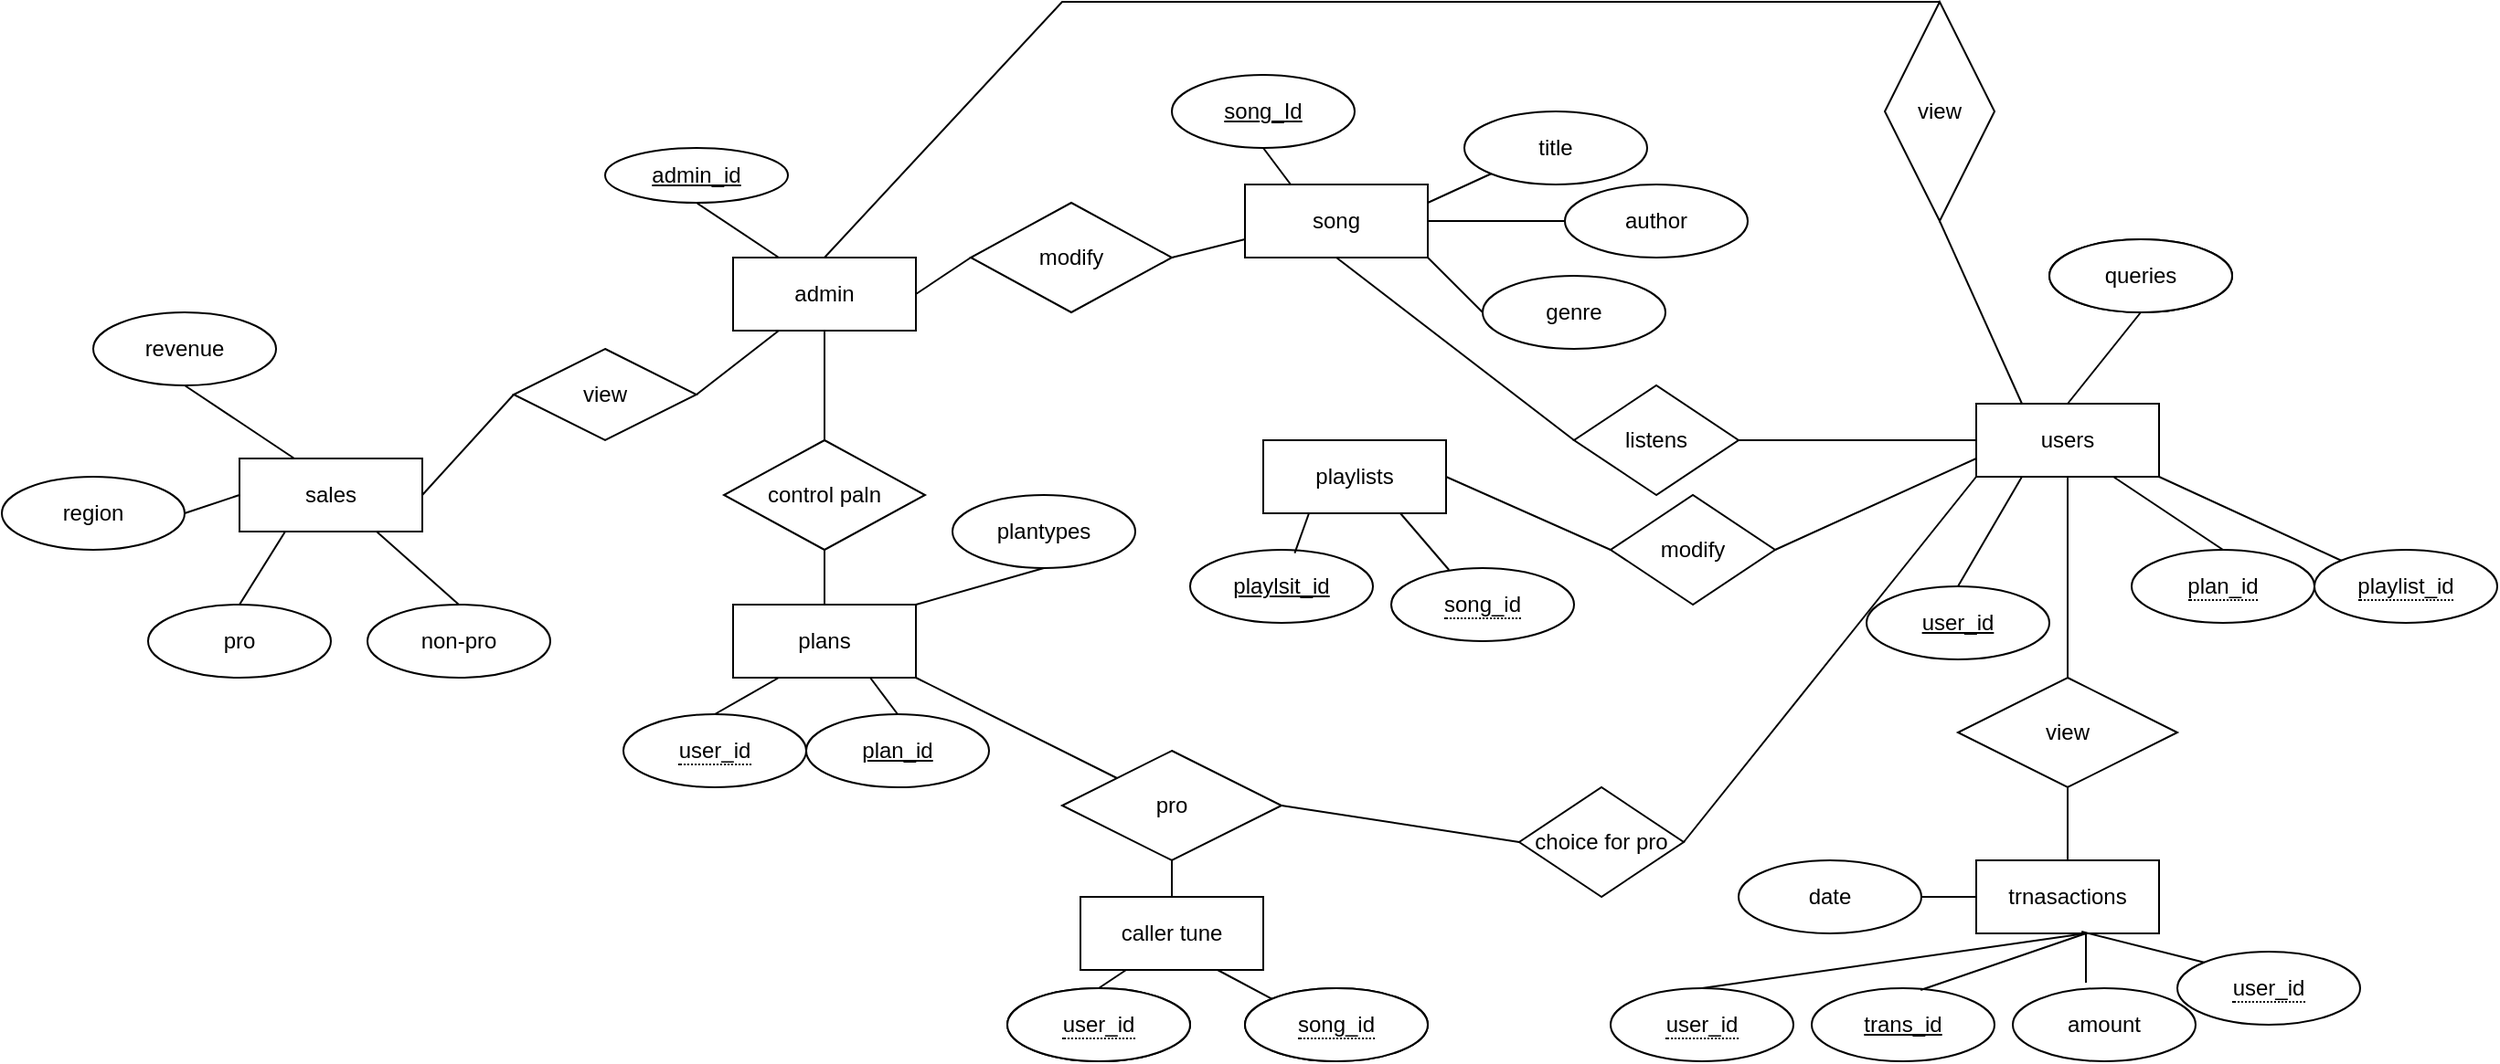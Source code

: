 <mxfile>
    <diagram id="R2lEEEUBdFMjLlhIrx00" name="Page-1">
        <mxGraphModel dx="1390" dy="634" grid="1" gridSize="10" guides="1" tooltips="1" connect="1" arrows="1" fold="1" page="1" pageScale="1" pageWidth="850" pageHeight="1100" math="0" shadow="0" extFonts="Permanent Marker^https://fonts.googleapis.com/css?family=Permanent+Marker">
            <root>
                <mxCell id="0"/>
                <mxCell id="1" parent="0"/>
                <mxCell id="4D6LIFbAbInJk1D6XjsG-1" value="song" style="whiteSpace=wrap;html=1;align=center;" parent="1" vertex="1">
                    <mxGeometry x="690" y="210" width="100" height="40" as="geometry"/>
                </mxCell>
                <mxCell id="4D6LIFbAbInJk1D6XjsG-2" value="song_Id" style="ellipse;whiteSpace=wrap;html=1;align=center;fontStyle=4;" parent="1" vertex="1">
                    <mxGeometry x="650" y="150" width="100" height="40" as="geometry"/>
                </mxCell>
                <mxCell id="4D6LIFbAbInJk1D6XjsG-3" value="admin" style="whiteSpace=wrap;html=1;align=center;" parent="1" vertex="1">
                    <mxGeometry x="410" y="250" width="100" height="40" as="geometry"/>
                </mxCell>
                <mxCell id="4D6LIFbAbInJk1D6XjsG-4" value="admin_id" style="ellipse;whiteSpace=wrap;html=1;align=center;fontStyle=4;" parent="1" vertex="1">
                    <mxGeometry x="340" y="190" width="100" height="30" as="geometry"/>
                </mxCell>
                <mxCell id="4D6LIFbAbInJk1D6XjsG-5" value="" style="endArrow=none;html=1;rounded=0;entryX=0.5;entryY=1;entryDx=0;entryDy=0;exitX=0.25;exitY=0;exitDx=0;exitDy=0;" parent="1" source="4D6LIFbAbInJk1D6XjsG-3" target="4D6LIFbAbInJk1D6XjsG-4" edge="1">
                    <mxGeometry relative="1" as="geometry">
                        <mxPoint x="280" y="270" as="sourcePoint"/>
                        <mxPoint x="500" y="300" as="targetPoint"/>
                    </mxGeometry>
                </mxCell>
                <mxCell id="4D6LIFbAbInJk1D6XjsG-6" value="view" style="shape=rhombus;perimeter=rhombusPerimeter;whiteSpace=wrap;html=1;align=center;" parent="1" vertex="1">
                    <mxGeometry x="290" y="300" width="100" height="50" as="geometry"/>
                </mxCell>
                <mxCell id="4D6LIFbAbInJk1D6XjsG-7" value="" style="endArrow=none;html=1;rounded=0;entryX=0.25;entryY=1;entryDx=0;entryDy=0;exitX=1;exitY=0.5;exitDx=0;exitDy=0;" parent="1" source="4D6LIFbAbInJk1D6XjsG-6" target="4D6LIFbAbInJk1D6XjsG-3" edge="1">
                    <mxGeometry relative="1" as="geometry">
                        <mxPoint x="300" y="365" as="sourcePoint"/>
                        <mxPoint x="460" y="365" as="targetPoint"/>
                    </mxGeometry>
                </mxCell>
                <mxCell id="4D6LIFbAbInJk1D6XjsG-9" value="sales" style="whiteSpace=wrap;html=1;align=center;" parent="1" vertex="1">
                    <mxGeometry x="140" y="360" width="100" height="40" as="geometry"/>
                </mxCell>
                <mxCell id="4D6LIFbAbInJk1D6XjsG-10" value="" style="endArrow=none;html=1;rounded=0;entryX=0;entryY=0.5;entryDx=0;entryDy=0;exitX=1;exitY=0.5;exitDx=0;exitDy=0;" parent="1" source="4D6LIFbAbInJk1D6XjsG-9" target="4D6LIFbAbInJk1D6XjsG-6" edge="1">
                    <mxGeometry relative="1" as="geometry">
                        <mxPoint x="180" y="290" as="sourcePoint"/>
                        <mxPoint x="340" y="290" as="targetPoint"/>
                    </mxGeometry>
                </mxCell>
                <mxCell id="4D6LIFbAbInJk1D6XjsG-11" value="revenue" style="ellipse;whiteSpace=wrap;html=1;align=center;" parent="1" vertex="1">
                    <mxGeometry x="60" y="280" width="100" height="40" as="geometry"/>
                </mxCell>
                <mxCell id="4D6LIFbAbInJk1D6XjsG-12" value="" style="endArrow=none;html=1;rounded=0;exitX=0.5;exitY=1;exitDx=0;exitDy=0;" parent="1" source="4D6LIFbAbInJk1D6XjsG-11" edge="1">
                    <mxGeometry relative="1" as="geometry">
                        <mxPoint x="10" y="360" as="sourcePoint"/>
                        <mxPoint x="170" y="360" as="targetPoint"/>
                    </mxGeometry>
                </mxCell>
                <mxCell id="4D6LIFbAbInJk1D6XjsG-14" value="region" style="ellipse;whiteSpace=wrap;html=1;align=center;" parent="1" vertex="1">
                    <mxGeometry x="10" y="370" width="100" height="40" as="geometry"/>
                </mxCell>
                <mxCell id="4D6LIFbAbInJk1D6XjsG-15" value="" style="endArrow=none;html=1;rounded=0;exitX=1;exitY=0.5;exitDx=0;exitDy=0;entryX=0;entryY=0.5;entryDx=0;entryDy=0;" parent="1" source="4D6LIFbAbInJk1D6XjsG-14" target="4D6LIFbAbInJk1D6XjsG-9" edge="1">
                    <mxGeometry relative="1" as="geometry">
                        <mxPoint x="40" y="440" as="sourcePoint"/>
                        <mxPoint x="130" y="350" as="targetPoint"/>
                    </mxGeometry>
                </mxCell>
                <mxCell id="4D6LIFbAbInJk1D6XjsG-16" value="pro" style="ellipse;whiteSpace=wrap;html=1;align=center;" parent="1" vertex="1">
                    <mxGeometry x="90" y="440" width="100" height="40" as="geometry"/>
                </mxCell>
                <mxCell id="4D6LIFbAbInJk1D6XjsG-17" value="non-pro" style="ellipse;whiteSpace=wrap;html=1;align=center;" parent="1" vertex="1">
                    <mxGeometry x="210" y="440" width="100" height="40" as="geometry"/>
                </mxCell>
                <mxCell id="4D6LIFbAbInJk1D6XjsG-18" value="" style="endArrow=none;html=1;rounded=0;entryX=0.5;entryY=0;entryDx=0;entryDy=0;exitX=0.25;exitY=1;exitDx=0;exitDy=0;" parent="1" source="4D6LIFbAbInJk1D6XjsG-9" target="4D6LIFbAbInJk1D6XjsG-16" edge="1">
                    <mxGeometry relative="1" as="geometry">
                        <mxPoint x="-20" y="460" as="sourcePoint"/>
                        <mxPoint x="140" y="460" as="targetPoint"/>
                    </mxGeometry>
                </mxCell>
                <mxCell id="4D6LIFbAbInJk1D6XjsG-19" value="" style="endArrow=none;html=1;rounded=0;entryX=0.75;entryY=1;entryDx=0;entryDy=0;exitX=0.5;exitY=0;exitDx=0;exitDy=0;" parent="1" source="4D6LIFbAbInJk1D6XjsG-17" target="4D6LIFbAbInJk1D6XjsG-9" edge="1">
                    <mxGeometry relative="1" as="geometry">
                        <mxPoint x="50" y="500" as="sourcePoint"/>
                        <mxPoint x="210" y="500" as="targetPoint"/>
                    </mxGeometry>
                </mxCell>
                <mxCell id="4D6LIFbAbInJk1D6XjsG-20" value="control paln" style="shape=rhombus;perimeter=rhombusPerimeter;whiteSpace=wrap;html=1;align=center;" parent="1" vertex="1">
                    <mxGeometry x="405" y="350" width="110" height="60" as="geometry"/>
                </mxCell>
                <mxCell id="4D6LIFbAbInJk1D6XjsG-21" value="" style="endArrow=none;html=1;rounded=0;entryX=0.5;entryY=1;entryDx=0;entryDy=0;exitX=0.5;exitY=0;exitDx=0;exitDy=0;" parent="1" source="4D6LIFbAbInJk1D6XjsG-20" target="4D6LIFbAbInJk1D6XjsG-3" edge="1">
                    <mxGeometry relative="1" as="geometry">
                        <mxPoint x="340" y="480" as="sourcePoint"/>
                        <mxPoint x="500" y="480" as="targetPoint"/>
                    </mxGeometry>
                </mxCell>
                <mxCell id="4D6LIFbAbInJk1D6XjsG-22" value="plans" style="whiteSpace=wrap;html=1;align=center;" parent="1" vertex="1">
                    <mxGeometry x="410" y="440" width="100" height="40" as="geometry"/>
                </mxCell>
                <mxCell id="4D6LIFbAbInJk1D6XjsG-23" value="" style="endArrow=none;html=1;rounded=0;exitX=0.5;exitY=1;exitDx=0;exitDy=0;entryX=0.5;entryY=0;entryDx=0;entryDy=0;" parent="1" source="4D6LIFbAbInJk1D6XjsG-20" target="4D6LIFbAbInJk1D6XjsG-22" edge="1">
                    <mxGeometry relative="1" as="geometry">
                        <mxPoint x="310" y="440" as="sourcePoint"/>
                        <mxPoint x="470" y="440" as="targetPoint"/>
                    </mxGeometry>
                </mxCell>
                <mxCell id="4D6LIFbAbInJk1D6XjsG-24" value="&lt;span style=&quot;border-bottom: 1px dotted&quot;&gt;user_id&lt;/span&gt;" style="ellipse;whiteSpace=wrap;html=1;align=center;" parent="1" vertex="1">
                    <mxGeometry x="350" y="500" width="100" height="40" as="geometry"/>
                </mxCell>
                <mxCell id="4D6LIFbAbInJk1D6XjsG-25" value="plan_id" style="ellipse;whiteSpace=wrap;html=1;align=center;fontStyle=4;" parent="1" vertex="1">
                    <mxGeometry x="450" y="500" width="100" height="40" as="geometry"/>
                </mxCell>
                <mxCell id="4D6LIFbAbInJk1D6XjsG-26" value="" style="endArrow=none;html=1;rounded=0;entryX=0.5;entryY=0;entryDx=0;entryDy=0;exitX=0.25;exitY=1;exitDx=0;exitDy=0;" parent="1" source="4D6LIFbAbInJk1D6XjsG-22" target="4D6LIFbAbInJk1D6XjsG-24" edge="1">
                    <mxGeometry relative="1" as="geometry">
                        <mxPoint x="160" y="550" as="sourcePoint"/>
                        <mxPoint x="320" y="550" as="targetPoint"/>
                    </mxGeometry>
                </mxCell>
                <mxCell id="4D6LIFbAbInJk1D6XjsG-27" value="" style="endArrow=none;html=1;rounded=0;exitX=0.75;exitY=1;exitDx=0;exitDy=0;entryX=0.5;entryY=0;entryDx=0;entryDy=0;" parent="1" source="4D6LIFbAbInJk1D6XjsG-22" target="4D6LIFbAbInJk1D6XjsG-25" edge="1">
                    <mxGeometry relative="1" as="geometry">
                        <mxPoint x="680" y="490" as="sourcePoint"/>
                        <mxPoint x="840" y="490" as="targetPoint"/>
                    </mxGeometry>
                </mxCell>
                <mxCell id="4D6LIFbAbInJk1D6XjsG-28" value="plantypes" style="ellipse;whiteSpace=wrap;html=1;align=center;" parent="1" vertex="1">
                    <mxGeometry x="530" y="380" width="100" height="40" as="geometry"/>
                </mxCell>
                <mxCell id="4D6LIFbAbInJk1D6XjsG-29" value="" style="endArrow=none;html=1;rounded=0;exitX=1;exitY=0;exitDx=0;exitDy=0;entryX=0.5;entryY=1;entryDx=0;entryDy=0;" parent="1" source="4D6LIFbAbInJk1D6XjsG-22" target="4D6LIFbAbInJk1D6XjsG-28" edge="1">
                    <mxGeometry relative="1" as="geometry">
                        <mxPoint x="510" y="460" as="sourcePoint"/>
                        <mxPoint x="670" y="460" as="targetPoint"/>
                    </mxGeometry>
                </mxCell>
                <mxCell id="4D6LIFbAbInJk1D6XjsG-32" value="" style="endArrow=none;html=1;rounded=0;exitX=1;exitY=1;exitDx=0;exitDy=0;" parent="1" source="4D6LIFbAbInJk1D6XjsG-22" target="4D6LIFbAbInJk1D6XjsG-33" edge="1">
                    <mxGeometry relative="1" as="geometry">
                        <mxPoint x="510" y="560" as="sourcePoint"/>
                        <mxPoint x="650" y="550" as="targetPoint"/>
                    </mxGeometry>
                </mxCell>
                <mxCell id="4D6LIFbAbInJk1D6XjsG-33" value="pro" style="shape=rhombus;perimeter=rhombusPerimeter;whiteSpace=wrap;html=1;align=center;" parent="1" vertex="1">
                    <mxGeometry x="590" y="520" width="120" height="60" as="geometry"/>
                </mxCell>
                <mxCell id="4D6LIFbAbInJk1D6XjsG-34" value="" style="endArrow=none;html=1;rounded=0;exitX=0.5;exitY=1;exitDx=0;exitDy=0;" parent="1" source="4D6LIFbAbInJk1D6XjsG-33" edge="1">
                    <mxGeometry relative="1" as="geometry">
                        <mxPoint x="590" y="620" as="sourcePoint"/>
                        <mxPoint x="650" y="600" as="targetPoint"/>
                    </mxGeometry>
                </mxCell>
                <mxCell id="4D6LIFbAbInJk1D6XjsG-35" value="caller tune" style="whiteSpace=wrap;html=1;align=center;" parent="1" vertex="1">
                    <mxGeometry x="600" y="600" width="100" height="40" as="geometry"/>
                </mxCell>
                <mxCell id="4D6LIFbAbInJk1D6XjsG-36" value="Attribute" style="ellipse;whiteSpace=wrap;html=1;align=center;" parent="1" vertex="1">
                    <mxGeometry x="560" y="650" width="100" height="40" as="geometry"/>
                </mxCell>
                <mxCell id="4D6LIFbAbInJk1D6XjsG-37" value="Attribute" style="ellipse;whiteSpace=wrap;html=1;align=center;" parent="1" vertex="1">
                    <mxGeometry x="690" y="650" width="100" height="40" as="geometry"/>
                </mxCell>
                <mxCell id="4D6LIFbAbInJk1D6XjsG-38" value="" style="endArrow=none;html=1;rounded=0;entryX=0.25;entryY=1;entryDx=0;entryDy=0;exitX=0.5;exitY=0;exitDx=0;exitDy=0;" parent="1" source="4D6LIFbAbInJk1D6XjsG-36" target="4D6LIFbAbInJk1D6XjsG-35" edge="1">
                    <mxGeometry relative="1" as="geometry">
                        <mxPoint x="280" y="630" as="sourcePoint"/>
                        <mxPoint x="440" y="630" as="targetPoint"/>
                    </mxGeometry>
                </mxCell>
                <mxCell id="4D6LIFbAbInJk1D6XjsG-39" value="" style="endArrow=none;html=1;rounded=0;entryX=0.75;entryY=1;entryDx=0;entryDy=0;exitX=0;exitY=0;exitDx=0;exitDy=0;" parent="1" source="4D6LIFbAbInJk1D6XjsG-37" target="4D6LIFbAbInJk1D6XjsG-35" edge="1">
                    <mxGeometry relative="1" as="geometry">
                        <mxPoint x="150" y="620" as="sourcePoint"/>
                        <mxPoint x="310" y="620" as="targetPoint"/>
                    </mxGeometry>
                </mxCell>
                <mxCell id="4D6LIFbAbInJk1D6XjsG-40" value="&lt;span style=&quot;border-bottom: 1px dotted&quot;&gt;user_id&lt;/span&gt;" style="ellipse;whiteSpace=wrap;html=1;align=center;" parent="1" vertex="1">
                    <mxGeometry x="560" y="650" width="100" height="40" as="geometry"/>
                </mxCell>
                <mxCell id="4D6LIFbAbInJk1D6XjsG-41" value="&lt;span style=&quot;border-bottom: 1px dotted&quot;&gt;song_id&lt;/span&gt;" style="ellipse;whiteSpace=wrap;html=1;align=center;" parent="1" vertex="1">
                    <mxGeometry x="690" y="650" width="100" height="40" as="geometry"/>
                </mxCell>
                <mxCell id="4D6LIFbAbInJk1D6XjsG-42" value="modify" style="shape=rhombus;perimeter=rhombusPerimeter;whiteSpace=wrap;html=1;align=center;" parent="1" vertex="1">
                    <mxGeometry x="540" y="220" width="110" height="60" as="geometry"/>
                </mxCell>
                <mxCell id="4D6LIFbAbInJk1D6XjsG-43" value="" style="endArrow=none;html=1;rounded=0;entryX=0;entryY=0.5;entryDx=0;entryDy=0;exitX=1;exitY=0.5;exitDx=0;exitDy=0;" parent="1" source="4D6LIFbAbInJk1D6XjsG-3" target="4D6LIFbAbInJk1D6XjsG-42" edge="1">
                    <mxGeometry relative="1" as="geometry">
                        <mxPoint x="500" y="340" as="sourcePoint"/>
                        <mxPoint x="660" y="340" as="targetPoint"/>
                    </mxGeometry>
                </mxCell>
                <mxCell id="4D6LIFbAbInJk1D6XjsG-44" value="" style="endArrow=none;html=1;rounded=0;entryX=0;entryY=0.75;entryDx=0;entryDy=0;exitX=1;exitY=0.5;exitDx=0;exitDy=0;" parent="1" source="4D6LIFbAbInJk1D6XjsG-42" target="4D6LIFbAbInJk1D6XjsG-1" edge="1">
                    <mxGeometry relative="1" as="geometry">
                        <mxPoint x="560" y="320" as="sourcePoint"/>
                        <mxPoint x="720" y="320" as="targetPoint"/>
                    </mxGeometry>
                </mxCell>
                <mxCell id="4D6LIFbAbInJk1D6XjsG-45" value="" style="endArrow=none;html=1;rounded=0;entryX=0.5;entryY=1;entryDx=0;entryDy=0;exitX=0.25;exitY=0;exitDx=0;exitDy=0;" parent="1" source="4D6LIFbAbInJk1D6XjsG-1" target="4D6LIFbAbInJk1D6XjsG-2" edge="1">
                    <mxGeometry relative="1" as="geometry">
                        <mxPoint x="630" y="320" as="sourcePoint"/>
                        <mxPoint x="790" y="320" as="targetPoint"/>
                    </mxGeometry>
                </mxCell>
                <mxCell id="4D6LIFbAbInJk1D6XjsG-46" value="title" style="ellipse;whiteSpace=wrap;html=1;align=center;" parent="1" vertex="1">
                    <mxGeometry x="810" y="170" width="100" height="40" as="geometry"/>
                </mxCell>
                <mxCell id="4D6LIFbAbInJk1D6XjsG-48" value="" style="endArrow=none;html=1;rounded=0;exitX=1;exitY=0.25;exitDx=0;exitDy=0;entryX=0;entryY=1;entryDx=0;entryDy=0;" parent="1" source="4D6LIFbAbInJk1D6XjsG-1" target="4D6LIFbAbInJk1D6XjsG-46" edge="1">
                    <mxGeometry relative="1" as="geometry">
                        <mxPoint x="740" y="90" as="sourcePoint"/>
                        <mxPoint x="900" y="90" as="targetPoint"/>
                    </mxGeometry>
                </mxCell>
                <mxCell id="4D6LIFbAbInJk1D6XjsG-49" value="author" style="ellipse;whiteSpace=wrap;html=1;align=center;" parent="1" vertex="1">
                    <mxGeometry x="865" y="210" width="100" height="40" as="geometry"/>
                </mxCell>
                <mxCell id="4D6LIFbAbInJk1D6XjsG-50" value="genre" style="ellipse;whiteSpace=wrap;html=1;align=center;" parent="1" vertex="1">
                    <mxGeometry x="820" y="260" width="100" height="40" as="geometry"/>
                </mxCell>
                <mxCell id="4D6LIFbAbInJk1D6XjsG-51" value="" style="endArrow=none;html=1;rounded=0;entryX=0;entryY=0.5;entryDx=0;entryDy=0;exitX=1;exitY=0.5;exitDx=0;exitDy=0;" parent="1" source="4D6LIFbAbInJk1D6XjsG-1" target="4D6LIFbAbInJk1D6XjsG-49" edge="1">
                    <mxGeometry relative="1" as="geometry">
                        <mxPoint x="660" y="350" as="sourcePoint"/>
                        <mxPoint x="820" y="350" as="targetPoint"/>
                    </mxGeometry>
                </mxCell>
                <mxCell id="4D6LIFbAbInJk1D6XjsG-52" value="" style="endArrow=none;html=1;rounded=0;entryX=0;entryY=0.5;entryDx=0;entryDy=0;exitX=1;exitY=1;exitDx=0;exitDy=0;" parent="1" source="4D6LIFbAbInJk1D6XjsG-1" target="4D6LIFbAbInJk1D6XjsG-50" edge="1">
                    <mxGeometry relative="1" as="geometry">
                        <mxPoint x="610" y="340" as="sourcePoint"/>
                        <mxPoint x="770" y="340" as="targetPoint"/>
                    </mxGeometry>
                </mxCell>
                <mxCell id="4D6LIFbAbInJk1D6XjsG-53" value="listens" style="shape=rhombus;perimeter=rhombusPerimeter;whiteSpace=wrap;html=1;align=center;direction=west;" parent="1" vertex="1">
                    <mxGeometry x="870" y="320" width="90" height="60" as="geometry"/>
                </mxCell>
                <mxCell id="4D6LIFbAbInJk1D6XjsG-54" value="" style="endArrow=none;html=1;rounded=0;entryX=0.5;entryY=1;entryDx=0;entryDy=0;exitX=1;exitY=0.5;exitDx=0;exitDy=0;" parent="1" source="4D6LIFbAbInJk1D6XjsG-53" target="4D6LIFbAbInJk1D6XjsG-1" edge="1">
                    <mxGeometry relative="1" as="geometry">
                        <mxPoint x="720" y="300" as="sourcePoint"/>
                        <mxPoint x="840" y="410" as="targetPoint"/>
                    </mxGeometry>
                </mxCell>
                <mxCell id="4D6LIFbAbInJk1D6XjsG-55" value="users" style="whiteSpace=wrap;html=1;align=center;" parent="1" vertex="1">
                    <mxGeometry x="1090" y="330" width="100" height="40" as="geometry"/>
                </mxCell>
                <mxCell id="4D6LIFbAbInJk1D6XjsG-56" value="" style="endArrow=none;html=1;rounded=0;entryX=0;entryY=0.5;entryDx=0;entryDy=0;exitX=0;exitY=0.5;exitDx=0;exitDy=0;" parent="1" source="4D6LIFbAbInJk1D6XjsG-53" target="4D6LIFbAbInJk1D6XjsG-55" edge="1">
                    <mxGeometry relative="1" as="geometry">
                        <mxPoint x="740" y="400" as="sourcePoint"/>
                        <mxPoint x="900" y="400" as="targetPoint"/>
                    </mxGeometry>
                </mxCell>
                <mxCell id="4D6LIFbAbInJk1D6XjsG-57" value="modify" style="shape=rhombus;perimeter=rhombusPerimeter;whiteSpace=wrap;html=1;align=center;direction=west;" parent="1" vertex="1">
                    <mxGeometry x="890" y="380" width="90" height="60" as="geometry"/>
                </mxCell>
                <mxCell id="4D6LIFbAbInJk1D6XjsG-58" value="" style="endArrow=none;html=1;rounded=0;entryX=0;entryY=0.75;entryDx=0;entryDy=0;exitX=0;exitY=0.5;exitDx=0;exitDy=0;" parent="1" source="4D6LIFbAbInJk1D6XjsG-57" target="4D6LIFbAbInJk1D6XjsG-55" edge="1">
                    <mxGeometry relative="1" as="geometry">
                        <mxPoint x="770" y="460" as="sourcePoint"/>
                        <mxPoint x="1040" y="410" as="targetPoint"/>
                    </mxGeometry>
                </mxCell>
                <mxCell id="4D6LIFbAbInJk1D6XjsG-59" value="playlists" style="whiteSpace=wrap;html=1;align=center;" parent="1" vertex="1">
                    <mxGeometry x="700" y="350" width="100" height="40" as="geometry"/>
                </mxCell>
                <mxCell id="4D6LIFbAbInJk1D6XjsG-60" value="" style="endArrow=none;html=1;rounded=0;entryX=1;entryY=0.5;entryDx=0;entryDy=0;exitX=1;exitY=0.5;exitDx=0;exitDy=0;" parent="1" source="4D6LIFbAbInJk1D6XjsG-59" target="4D6LIFbAbInJk1D6XjsG-57" edge="1">
                    <mxGeometry relative="1" as="geometry">
                        <mxPoint x="720" y="460" as="sourcePoint"/>
                        <mxPoint x="880" y="460" as="targetPoint"/>
                    </mxGeometry>
                </mxCell>
                <mxCell id="4D6LIFbAbInJk1D6XjsG-61" value="playlsit_id" style="ellipse;whiteSpace=wrap;html=1;align=center;fontStyle=4;" parent="1" vertex="1">
                    <mxGeometry x="660" y="410" width="100" height="40" as="geometry"/>
                </mxCell>
                <mxCell id="4D6LIFbAbInJk1D6XjsG-62" value="&lt;span style=&quot;border-bottom: 1px dotted&quot;&gt;song_id&lt;/span&gt;" style="ellipse;whiteSpace=wrap;html=1;align=center;" parent="1" vertex="1">
                    <mxGeometry x="770" y="420" width="100" height="40" as="geometry"/>
                </mxCell>
                <mxCell id="4D6LIFbAbInJk1D6XjsG-63" value="" style="endArrow=none;html=1;rounded=0;exitX=0.25;exitY=1;exitDx=0;exitDy=0;entryX=0.572;entryY=0.045;entryDx=0;entryDy=0;entryPerimeter=0;" parent="1" source="4D6LIFbAbInJk1D6XjsG-59" target="4D6LIFbAbInJk1D6XjsG-61" edge="1">
                    <mxGeometry relative="1" as="geometry">
                        <mxPoint x="750" y="520" as="sourcePoint"/>
                        <mxPoint x="910" y="520" as="targetPoint"/>
                    </mxGeometry>
                </mxCell>
                <mxCell id="4D6LIFbAbInJk1D6XjsG-65" value="" style="endArrow=none;html=1;rounded=0;exitX=0.75;exitY=1;exitDx=0;exitDy=0;entryX=0.316;entryY=0.025;entryDx=0;entryDy=0;entryPerimeter=0;" parent="1" source="4D6LIFbAbInJk1D6XjsG-59" target="4D6LIFbAbInJk1D6XjsG-62" edge="1">
                    <mxGeometry relative="1" as="geometry">
                        <mxPoint x="735" y="400" as="sourcePoint"/>
                        <mxPoint x="727.2" y="421.8" as="targetPoint"/>
                    </mxGeometry>
                </mxCell>
                <mxCell id="4D6LIFbAbInJk1D6XjsG-67" value="view" style="shape=rhombus;perimeter=rhombusPerimeter;whiteSpace=wrap;html=1;align=center;direction=south;" parent="1" vertex="1">
                    <mxGeometry x="1040" y="110" width="60" height="120" as="geometry"/>
                </mxCell>
                <mxCell id="4D6LIFbAbInJk1D6XjsG-68" value="" style="endArrow=none;html=1;rounded=0;exitX=0.5;exitY=0;exitDx=0;exitDy=0;entryX=0;entryY=0.5;entryDx=0;entryDy=0;" parent="1" source="4D6LIFbAbInJk1D6XjsG-3" target="4D6LIFbAbInJk1D6XjsG-67" edge="1">
                    <mxGeometry relative="1" as="geometry">
                        <mxPoint x="560" y="100" as="sourcePoint"/>
                        <mxPoint x="720" y="100" as="targetPoint"/>
                        <Array as="points">
                            <mxPoint x="590" y="110"/>
                        </Array>
                    </mxGeometry>
                </mxCell>
                <mxCell id="4D6LIFbAbInJk1D6XjsG-69" value="" style="endArrow=none;html=1;rounded=0;exitX=1;exitY=0.5;exitDx=0;exitDy=0;entryX=0.25;entryY=0;entryDx=0;entryDy=0;" parent="1" source="4D6LIFbAbInJk1D6XjsG-67" target="4D6LIFbAbInJk1D6XjsG-55" edge="1">
                    <mxGeometry relative="1" as="geometry">
                        <mxPoint x="920" y="300" as="sourcePoint"/>
                        <mxPoint x="1080" y="300" as="targetPoint"/>
                    </mxGeometry>
                </mxCell>
                <mxCell id="4D6LIFbAbInJk1D6XjsG-70" value="&lt;span style=&quot;border-bottom: 1px dotted&quot;&gt;queries&lt;/span&gt;" style="ellipse;whiteSpace=wrap;html=1;align=center;" parent="1" vertex="1">
                    <mxGeometry x="1130" y="240" width="100" height="40" as="geometry"/>
                </mxCell>
                <mxCell id="4D6LIFbAbInJk1D6XjsG-71" value="queries" style="ellipse;whiteSpace=wrap;html=1;align=center;" parent="1" vertex="1">
                    <mxGeometry x="1130" y="240" width="100" height="40" as="geometry"/>
                </mxCell>
                <mxCell id="4D6LIFbAbInJk1D6XjsG-72" value="user_id" style="ellipse;whiteSpace=wrap;html=1;align=center;fontStyle=4;" parent="1" vertex="1">
                    <mxGeometry x="1030" y="430" width="100" height="40" as="geometry"/>
                </mxCell>
                <mxCell id="4D6LIFbAbInJk1D6XjsG-75" value="&lt;span style=&quot;border-bottom: 1px dotted&quot;&gt;plan_id&lt;/span&gt;" style="ellipse;whiteSpace=wrap;html=1;align=center;" parent="1" vertex="1">
                    <mxGeometry x="1175" y="410" width="100" height="40" as="geometry"/>
                </mxCell>
                <mxCell id="4D6LIFbAbInJk1D6XjsG-76" value="&lt;span style=&quot;border-bottom: 1px dotted&quot;&gt;playlist_id&lt;/span&gt;" style="ellipse;whiteSpace=wrap;html=1;align=center;" parent="1" vertex="1">
                    <mxGeometry x="1275" y="410" width="100" height="40" as="geometry"/>
                </mxCell>
                <mxCell id="4D6LIFbAbInJk1D6XjsG-77" value="" style="endArrow=none;html=1;rounded=0;entryX=0.25;entryY=1;entryDx=0;entryDy=0;exitX=0.5;exitY=0;exitDx=0;exitDy=0;" parent="1" source="4D6LIFbAbInJk1D6XjsG-72" target="4D6LIFbAbInJk1D6XjsG-55" edge="1">
                    <mxGeometry relative="1" as="geometry">
                        <mxPoint x="970" y="500" as="sourcePoint"/>
                        <mxPoint x="1120" y="400" as="targetPoint"/>
                    </mxGeometry>
                </mxCell>
                <mxCell id="4D6LIFbAbInJk1D6XjsG-78" value="" style="endArrow=none;html=1;rounded=0;entryX=0.75;entryY=1;entryDx=0;entryDy=0;exitX=0.5;exitY=0;exitDx=0;exitDy=0;" parent="1" source="4D6LIFbAbInJk1D6XjsG-75" target="4D6LIFbAbInJk1D6XjsG-55" edge="1">
                    <mxGeometry relative="1" as="geometry">
                        <mxPoint x="1090" y="430" as="sourcePoint"/>
                        <mxPoint x="1125" y="380" as="targetPoint"/>
                    </mxGeometry>
                </mxCell>
                <mxCell id="4D6LIFbAbInJk1D6XjsG-80" value="" style="endArrow=none;html=1;rounded=0;entryX=1;entryY=1;entryDx=0;entryDy=0;exitX=0;exitY=0;exitDx=0;exitDy=0;" parent="1" source="4D6LIFbAbInJk1D6XjsG-76" target="4D6LIFbAbInJk1D6XjsG-55" edge="1">
                    <mxGeometry relative="1" as="geometry">
                        <mxPoint x="1235" y="420" as="sourcePoint"/>
                        <mxPoint x="1175" y="380" as="targetPoint"/>
                    </mxGeometry>
                </mxCell>
                <mxCell id="4D6LIFbAbInJk1D6XjsG-81" value="view" style="shape=rhombus;perimeter=rhombusPerimeter;whiteSpace=wrap;html=1;align=center;" parent="1" vertex="1">
                    <mxGeometry x="1080" y="480" width="120" height="60" as="geometry"/>
                </mxCell>
                <mxCell id="4D6LIFbAbInJk1D6XjsG-82" value="" style="endArrow=none;html=1;rounded=0;entryX=0.5;entryY=1;entryDx=0;entryDy=0;exitX=0.5;exitY=0;exitDx=0;exitDy=0;" parent="1" source="4D6LIFbAbInJk1D6XjsG-81" target="4D6LIFbAbInJk1D6XjsG-55" edge="1">
                    <mxGeometry relative="1" as="geometry">
                        <mxPoint x="1235" y="420" as="sourcePoint"/>
                        <mxPoint x="1175" y="380" as="targetPoint"/>
                    </mxGeometry>
                </mxCell>
                <mxCell id="4D6LIFbAbInJk1D6XjsG-83" value="trnasactions" style="whiteSpace=wrap;html=1;align=center;" parent="1" vertex="1">
                    <mxGeometry x="1090" y="580" width="100" height="40" as="geometry"/>
                </mxCell>
                <mxCell id="4D6LIFbAbInJk1D6XjsG-86" value="trans_id" style="ellipse;whiteSpace=wrap;html=1;align=center;fontStyle=4;" parent="1" vertex="1">
                    <mxGeometry x="1000" y="650" width="100" height="40" as="geometry"/>
                </mxCell>
                <mxCell id="4D6LIFbAbInJk1D6XjsG-87" value="amount" style="ellipse;whiteSpace=wrap;html=1;align=center;" parent="1" vertex="1">
                    <mxGeometry x="1110" y="650" width="100" height="40" as="geometry"/>
                </mxCell>
                <mxCell id="4D6LIFbAbInJk1D6XjsG-88" value="&lt;span style=&quot;border-bottom: 1px dotted&quot;&gt;user_id&lt;/span&gt;" style="ellipse;whiteSpace=wrap;html=1;align=center;" parent="1" vertex="1">
                    <mxGeometry x="1200" y="630" width="100" height="40" as="geometry"/>
                </mxCell>
                <mxCell id="4D6LIFbAbInJk1D6XjsG-89" value="date" style="ellipse;whiteSpace=wrap;html=1;align=center;" parent="1" vertex="1">
                    <mxGeometry x="960" y="580" width="100" height="40" as="geometry"/>
                </mxCell>
                <mxCell id="4D6LIFbAbInJk1D6XjsG-90" value="&lt;span style=&quot;border-bottom: 1px dotted&quot;&gt;user_id&lt;/span&gt;" style="ellipse;whiteSpace=wrap;html=1;align=center;" parent="1" vertex="1">
                    <mxGeometry x="890" y="650" width="100" height="40" as="geometry"/>
                </mxCell>
                <mxCell id="4D6LIFbAbInJk1D6XjsG-93" value="" style="endArrow=none;html=1;rounded=0;" parent="1" edge="1">
                    <mxGeometry relative="1" as="geometry">
                        <mxPoint x="1060" y="600" as="sourcePoint"/>
                        <mxPoint x="1090" y="600" as="targetPoint"/>
                    </mxGeometry>
                </mxCell>
                <mxCell id="4D6LIFbAbInJk1D6XjsG-94" value="" style="endArrow=none;html=1;rounded=0;entryX=0.5;entryY=0;entryDx=0;entryDy=0;" parent="1" target="4D6LIFbAbInJk1D6XjsG-83" edge="1">
                    <mxGeometry relative="1" as="geometry">
                        <mxPoint x="1140" y="540" as="sourcePoint"/>
                        <mxPoint x="1300" y="540" as="targetPoint"/>
                    </mxGeometry>
                </mxCell>
                <mxCell id="4D6LIFbAbInJk1D6XjsG-95" value="" style="endArrow=none;html=1;rounded=0;exitX=0.4;exitY=-0.075;exitDx=0;exitDy=0;exitPerimeter=0;" parent="1" source="4D6LIFbAbInJk1D6XjsG-87" edge="1">
                    <mxGeometry relative="1" as="geometry">
                        <mxPoint x="1150" y="550" as="sourcePoint"/>
                        <mxPoint x="1150" y="620" as="targetPoint"/>
                    </mxGeometry>
                </mxCell>
                <mxCell id="4D6LIFbAbInJk1D6XjsG-97" value="" style="endArrow=none;html=1;rounded=0;exitX=0;exitY=0;exitDx=0;exitDy=0;entryX=0.576;entryY=0.975;entryDx=0;entryDy=0;entryPerimeter=0;" parent="1" source="4D6LIFbAbInJk1D6XjsG-88" target="4D6LIFbAbInJk1D6XjsG-83" edge="1">
                    <mxGeometry relative="1" as="geometry">
                        <mxPoint x="1160" y="657" as="sourcePoint"/>
                        <mxPoint x="1160" y="630" as="targetPoint"/>
                    </mxGeometry>
                </mxCell>
                <mxCell id="4D6LIFbAbInJk1D6XjsG-98" value="" style="endArrow=none;html=1;rounded=0;exitX=0.596;exitY=0.025;exitDx=0;exitDy=0;exitPerimeter=0;" parent="1" source="4D6LIFbAbInJk1D6XjsG-86" edge="1">
                    <mxGeometry relative="1" as="geometry">
                        <mxPoint x="1170" y="667" as="sourcePoint"/>
                        <mxPoint x="1150" y="620" as="targetPoint"/>
                    </mxGeometry>
                </mxCell>
                <mxCell id="4D6LIFbAbInJk1D6XjsG-99" value="" style="endArrow=none;html=1;rounded=0;exitX=0.5;exitY=0;exitDx=0;exitDy=0;" parent="1" source="4D6LIFbAbInJk1D6XjsG-90" edge="1">
                    <mxGeometry relative="1" as="geometry">
                        <mxPoint x="1180" y="677" as="sourcePoint"/>
                        <mxPoint x="1150" y="620" as="targetPoint"/>
                    </mxGeometry>
                </mxCell>
                <mxCell id="4D6LIFbAbInJk1D6XjsG-100" value="" style="endArrow=none;html=1;rounded=0;entryX=0.5;entryY=0;entryDx=0;entryDy=0;" parent="1" target="4D6LIFbAbInJk1D6XjsG-55" edge="1">
                    <mxGeometry relative="1" as="geometry">
                        <mxPoint x="1180" y="280" as="sourcePoint"/>
                        <mxPoint x="1340" y="280" as="targetPoint"/>
                    </mxGeometry>
                </mxCell>
                <mxCell id="4" value="choice for pro" style="shape=rhombus;perimeter=rhombusPerimeter;whiteSpace=wrap;html=1;align=center;direction=west;" vertex="1" parent="1">
                    <mxGeometry x="840" y="540" width="90" height="60" as="geometry"/>
                </mxCell>
                <mxCell id="5" value="" style="endArrow=none;html=1;rounded=0;exitX=1;exitY=0.5;exitDx=0;exitDy=0;entryX=1;entryY=0.5;entryDx=0;entryDy=0;" edge="1" parent="1" source="4D6LIFbAbInJk1D6XjsG-33" target="4">
                    <mxGeometry relative="1" as="geometry">
                        <mxPoint x="785" y="400" as="sourcePoint"/>
                        <mxPoint x="811.6" y="431" as="targetPoint"/>
                    </mxGeometry>
                </mxCell>
                <mxCell id="6" value="" style="endArrow=none;html=1;rounded=0;entryX=0;entryY=0.5;entryDx=0;entryDy=0;exitX=0;exitY=1;exitDx=0;exitDy=0;" edge="1" parent="1" source="4D6LIFbAbInJk1D6XjsG-55" target="4">
                    <mxGeometry relative="1" as="geometry">
                        <mxPoint x="1020" y="410" as="sourcePoint"/>
                        <mxPoint x="850" y="580" as="targetPoint"/>
                    </mxGeometry>
                </mxCell>
            </root>
        </mxGraphModel>
    </diagram>
</mxfile>